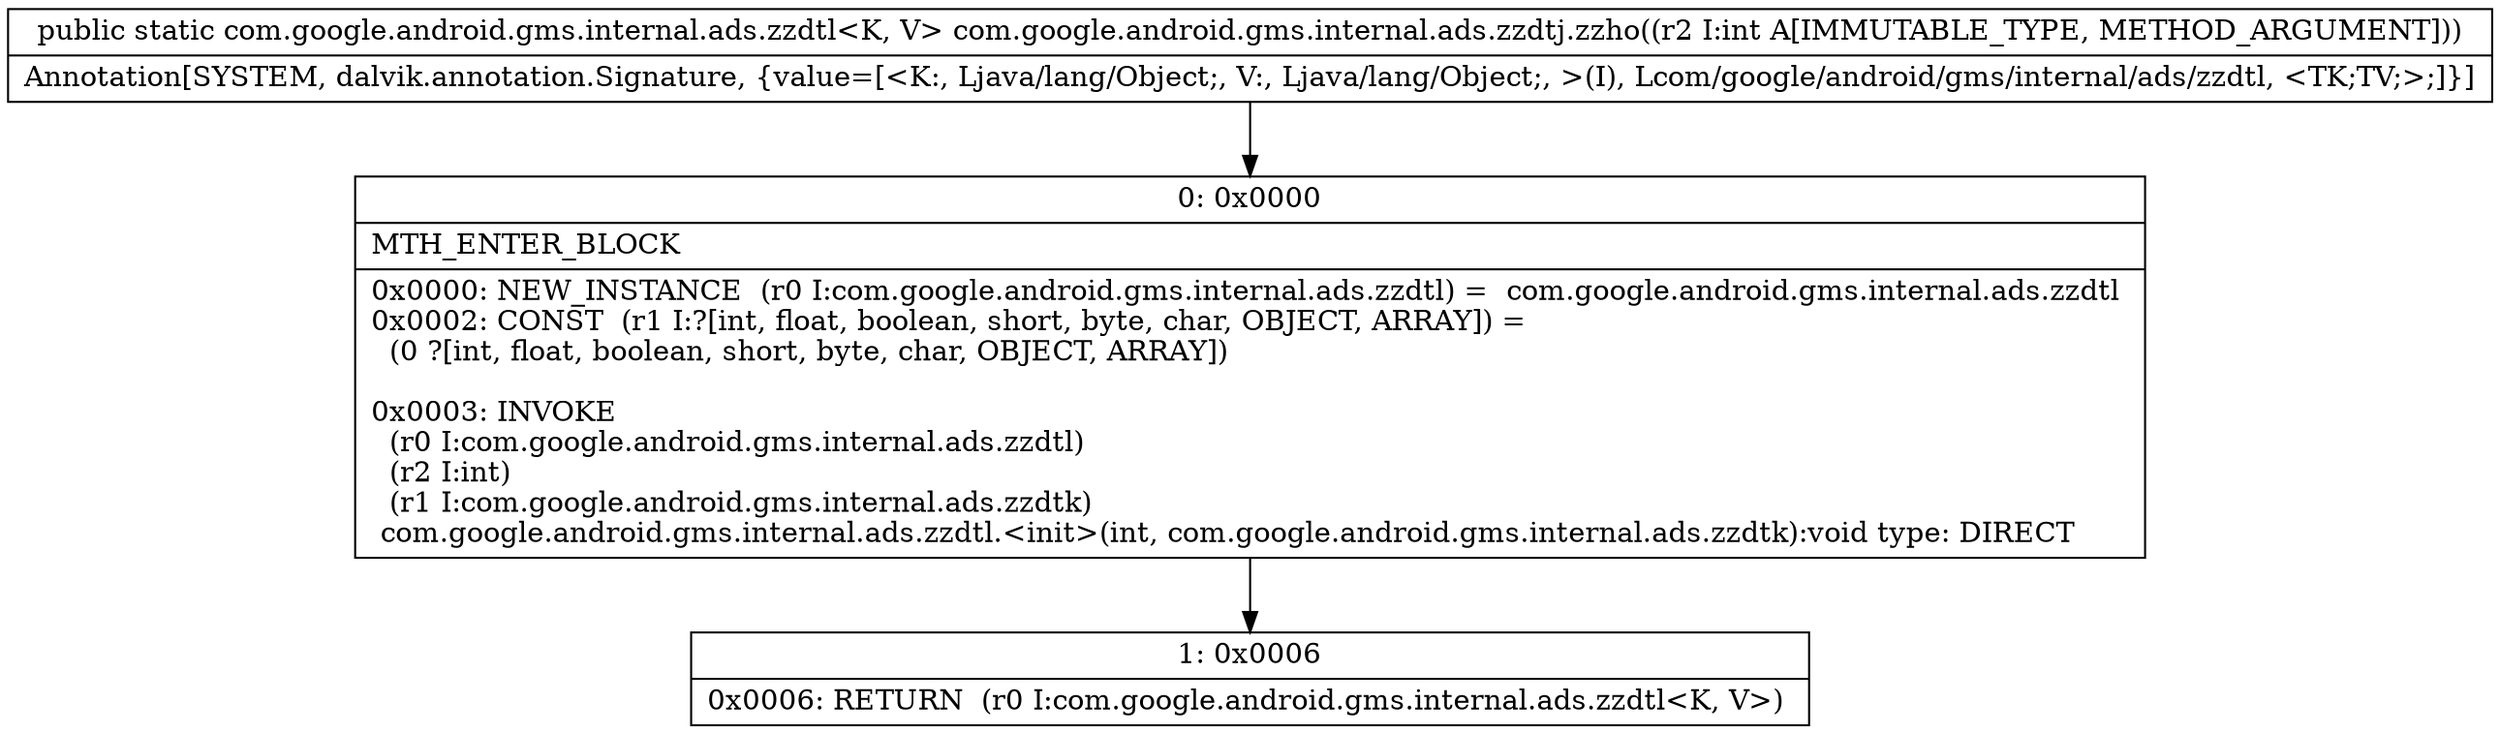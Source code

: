 digraph "CFG forcom.google.android.gms.internal.ads.zzdtj.zzho(I)Lcom\/google\/android\/gms\/internal\/ads\/zzdtl;" {
Node_0 [shape=record,label="{0\:\ 0x0000|MTH_ENTER_BLOCK\l|0x0000: NEW_INSTANCE  (r0 I:com.google.android.gms.internal.ads.zzdtl) =  com.google.android.gms.internal.ads.zzdtl \l0x0002: CONST  (r1 I:?[int, float, boolean, short, byte, char, OBJECT, ARRAY]) = \l  (0 ?[int, float, boolean, short, byte, char, OBJECT, ARRAY])\l \l0x0003: INVOKE  \l  (r0 I:com.google.android.gms.internal.ads.zzdtl)\l  (r2 I:int)\l  (r1 I:com.google.android.gms.internal.ads.zzdtk)\l com.google.android.gms.internal.ads.zzdtl.\<init\>(int, com.google.android.gms.internal.ads.zzdtk):void type: DIRECT \l}"];
Node_1 [shape=record,label="{1\:\ 0x0006|0x0006: RETURN  (r0 I:com.google.android.gms.internal.ads.zzdtl\<K, V\>) \l}"];
MethodNode[shape=record,label="{public static com.google.android.gms.internal.ads.zzdtl\<K, V\> com.google.android.gms.internal.ads.zzdtj.zzho((r2 I:int A[IMMUTABLE_TYPE, METHOD_ARGUMENT]))  | Annotation[SYSTEM, dalvik.annotation.Signature, \{value=[\<K:, Ljava\/lang\/Object;, V:, Ljava\/lang\/Object;, \>(I), Lcom\/google\/android\/gms\/internal\/ads\/zzdtl, \<TK;TV;\>;]\}]\l}"];
MethodNode -> Node_0;
Node_0 -> Node_1;
}

